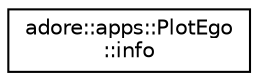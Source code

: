digraph "Graphical Class Hierarchy"
{
 // LATEX_PDF_SIZE
  edge [fontname="Helvetica",fontsize="10",labelfontname="Helvetica",labelfontsize="10"];
  node [fontname="Helvetica",fontsize="10",shape=record];
  rankdir="LR";
  Node0 [label="adore::apps::PlotEgo\l::info",height=0.2,width=0.4,color="black", fillcolor="white", style="filled",URL="$structadore_1_1apps_1_1PlotEgo_1_1info.html",tooltip=" "];
}
